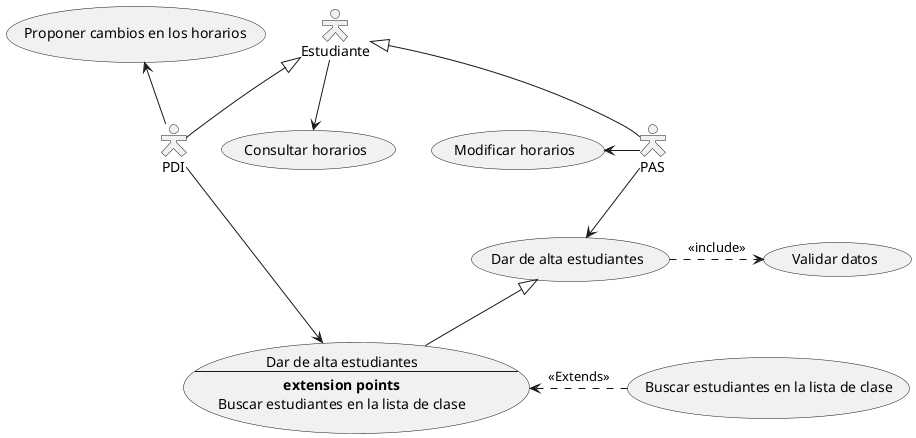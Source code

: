 @startuml	
skinparam actorStyle Hollow
:Estudiante: --> (Consultar horarios)
:PDI: -up-> (Proponer cambios en los horarios)
:PAS: -left-> (Modificar horarios)
:PAS: -down-> (Dar de alta estudiantes)
Estudiante <|-- PAS
Estudiante <|-- PDI
:Dar de alta estudiantes: .right.>(Validar datos) : <<include>>
usecase UC1 as "Dar de alta estudiantes
--
**extension points**
Buscar estudiantes en la lista de clase"
:PDI: --> (UC1)
(Buscar estudiantes en la lista de clase) .left.> (UC1) : <<Extends>>
(Dar de alta estudiantes) <|-- UC1
@enduml